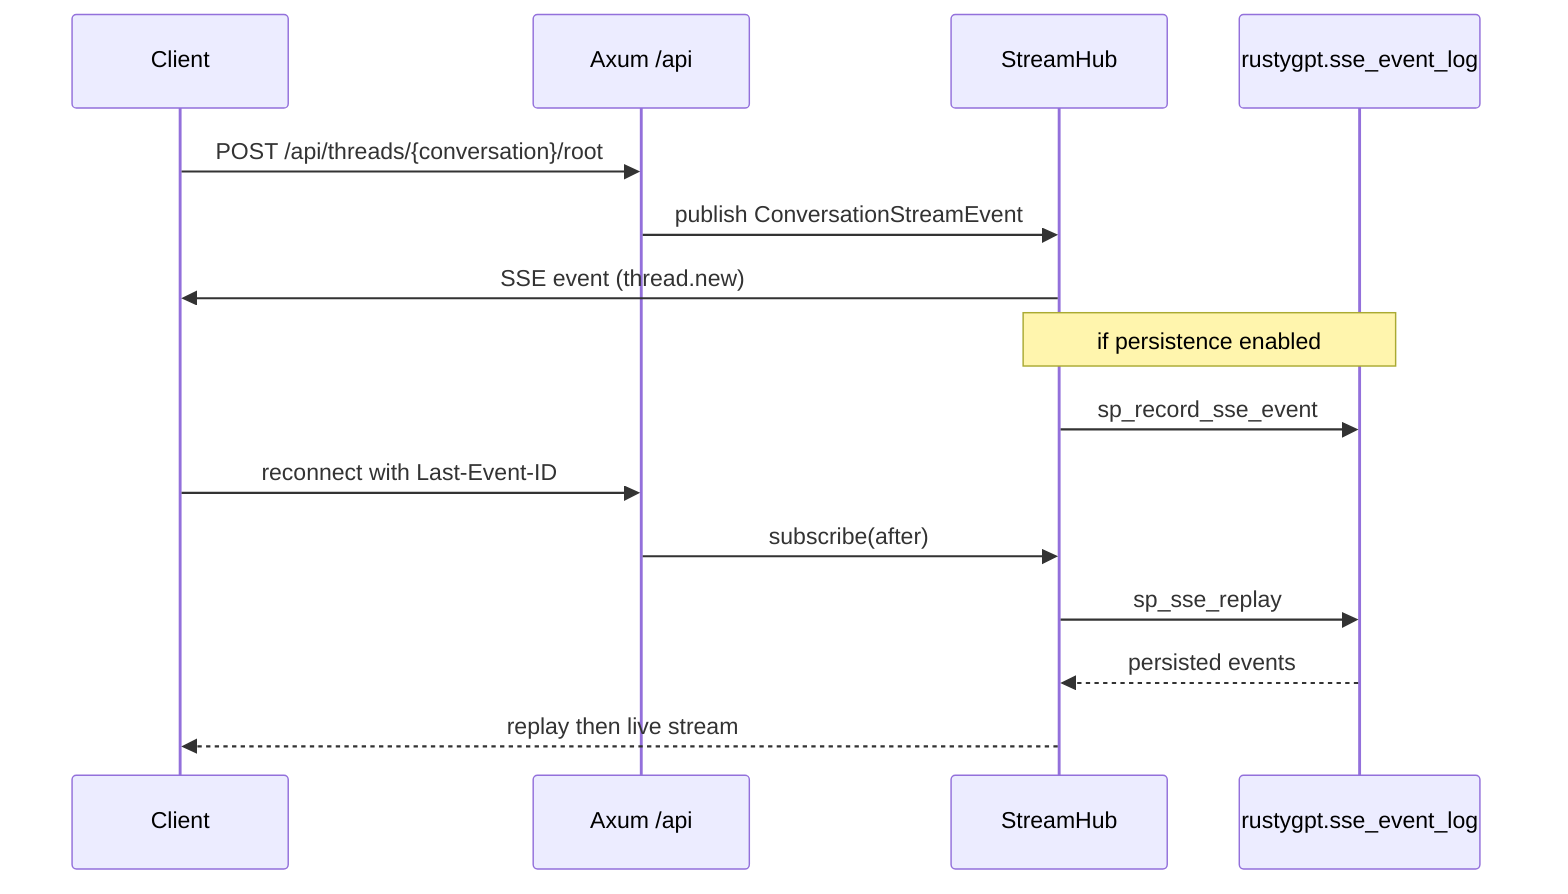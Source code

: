 sequenceDiagram
  participant Client
  participant API as Axum /api
  participant Hub as StreamHub
  participant DB as rustygpt.sse_event_log

  Client->>API: POST /api/threads/{conversation}/root
  API->>Hub: publish ConversationStreamEvent
  Hub->>Client: SSE event (thread.new)
  Note over Hub,DB: if persistence enabled
  Hub->>DB: sp_record_sse_event
  Client->>API: reconnect with Last-Event-ID
  API->>Hub: subscribe(after)
  Hub->>DB: sp_sse_replay
  DB-->>Hub: persisted events
  Hub-->>Client: replay then live stream